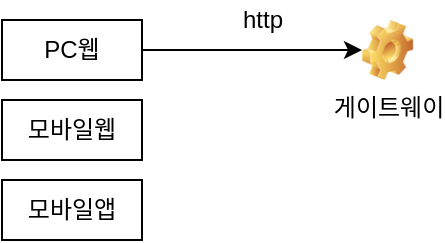 <mxfile version="16.1.0" type="github">
  <diagram id="Qxbphi_HgbGu3oZOCzEO" name="Page-1">
    <mxGraphModel dx="1038" dy="1716" grid="1" gridSize="10" guides="1" tooltips="1" connect="1" arrows="1" fold="1" page="1" pageScale="1" pageWidth="827" pageHeight="1169" math="0" shadow="0">
      <root>
        <mxCell id="0" />
        <mxCell id="1" parent="0" />
        <mxCell id="sbdkTP7jbUCkFi-5sdZv-21" value="http" style="text;html=1;align=center;verticalAlign=middle;resizable=0;points=[];autosize=1;strokeColor=none;fillColor=none;" parent="1" vertex="1">
          <mxGeometry x="280" y="-500" width="40" height="20" as="geometry" />
        </mxCell>
        <mxCell id="sbdkTP7jbUCkFi-5sdZv-22" value="PC웹" style="rounded=0;whiteSpace=wrap;html=1;" parent="1" vertex="1">
          <mxGeometry x="170" y="-490" width="70" height="30" as="geometry" />
        </mxCell>
        <mxCell id="sbdkTP7jbUCkFi-5sdZv-23" value="모바일웹" style="rounded=0;whiteSpace=wrap;html=1;" parent="1" vertex="1">
          <mxGeometry x="170" y="-450" width="70" height="30" as="geometry" />
        </mxCell>
        <mxCell id="sbdkTP7jbUCkFi-5sdZv-24" value="모바일앱" style="rounded=0;whiteSpace=wrap;html=1;" parent="1" vertex="1">
          <mxGeometry x="170" y="-410" width="70" height="30" as="geometry" />
        </mxCell>
        <mxCell id="sbdkTP7jbUCkFi-5sdZv-25" value="게이트웨이" style="shape=image;html=1;verticalLabelPosition=bottom;verticalAlign=top;imageAspect=1;aspect=fixed;image=img/clipart/Gear_128x128.png" parent="1" vertex="1">
          <mxGeometry x="350" y="-490" width="25.57" height="30" as="geometry" />
        </mxCell>
        <mxCell id="ZzH9KNNfggxzfjHFjbsU-1" value="" style="endArrow=classic;html=1;rounded=0;exitX=1;exitY=0.5;exitDx=0;exitDy=0;" edge="1" parent="1" source="sbdkTP7jbUCkFi-5sdZv-22" target="sbdkTP7jbUCkFi-5sdZv-25">
          <mxGeometry width="50" height="50" relative="1" as="geometry">
            <mxPoint x="390" y="-260" as="sourcePoint" />
            <mxPoint x="440" y="-310" as="targetPoint" />
          </mxGeometry>
        </mxCell>
      </root>
    </mxGraphModel>
  </diagram>
</mxfile>
